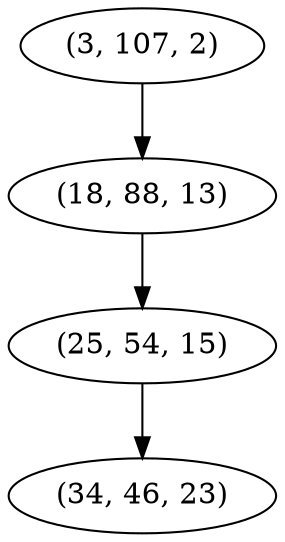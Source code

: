 digraph tree {
    "(3, 107, 2)";
    "(18, 88, 13)";
    "(25, 54, 15)";
    "(34, 46, 23)";
    "(3, 107, 2)" -> "(18, 88, 13)";
    "(18, 88, 13)" -> "(25, 54, 15)";
    "(25, 54, 15)" -> "(34, 46, 23)";
}
